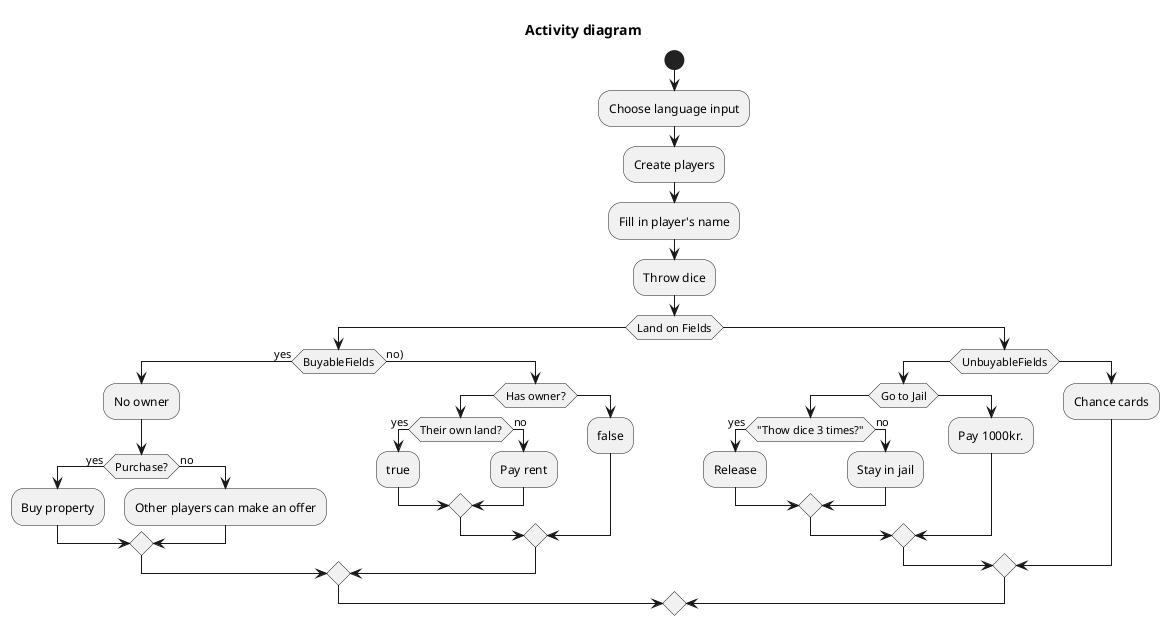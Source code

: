 @startuml
title Activity diagram

start
:Choose language input;
:Create players;
:Fill in player's name;
:Throw dice;

if (Land on Fields) then
'
  if (BuyableFields) is (yes) then
    :No owner;
    if (Purchase?) is (yes) then
      :Buy property;
    else (no)
      :Other players can make an offer;
    endif

   else (no))
        if (Has owner?) then
          if (Their own land?) is (yes) then
            :true;
          else (no)
            :Pay rent;
          endif
        else
          :false;
        endif
  endif

else
  if (UnbuyableFields) then
    if (Go to Jail) then
        if ("Thow dice 3 times?") is (yes) then
        :Release;
        '--> Release
        else (no)
        :Stay in jail;
        endif
    else
    :Pay 1000kr.;
    endif
   else
    :Chance cards;
endif



@enduml